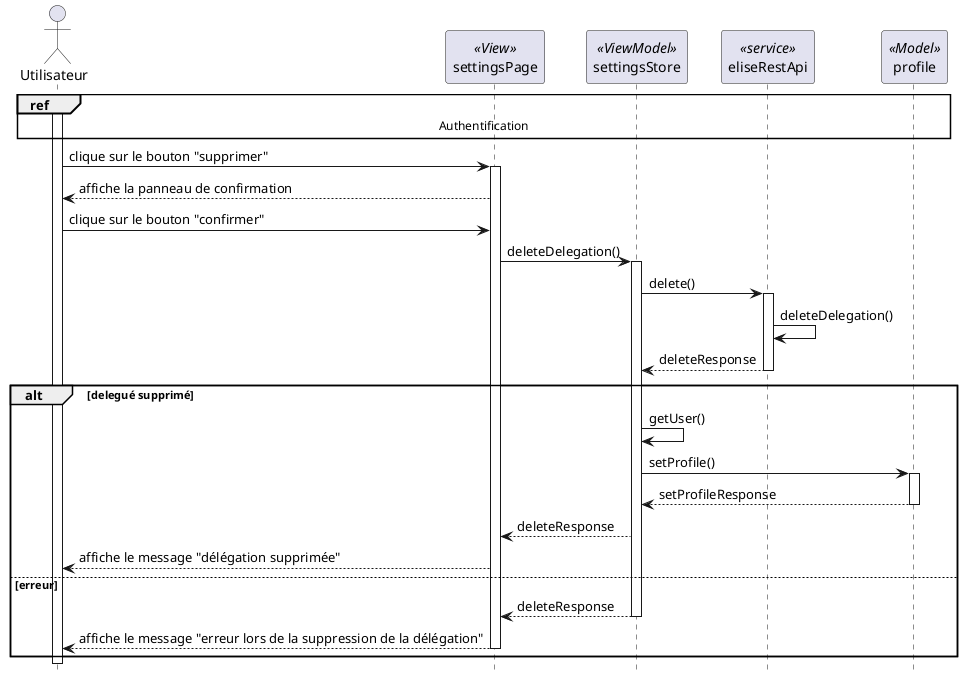 @startuml sequence_annulation_delegation

hide footbox


actor "Utilisateur" as user
participant "settingsPage" as settingsPage << View >>
participant "settingsStore" as settingsStore << ViewModel >>
participant "eliseRestApi" as eliseRestApi << service >>
participant "profile" as profile << Model >>

ref over user,settingsPage,profile,settingsStore,eliseRestApi : Authentification

activate user
user -> settingsPage : clique sur le bouton "supprimer"
activate settingsPage
settingsPage --> user : affiche la panneau de confirmation
user -> settingsPage : clique sur le bouton "confirmer"
settingsPage -> settingsStore : deleteDelegation()
activate settingsStore
settingsStore -> eliseRestApi : delete()
activate eliseRestApi
eliseRestApi -> eliseRestApi : deleteDelegation()
eliseRestApi --> settingsStore : deleteResponse
deactivate eliseRestApi
alt delegué supprimé
    settingsStore -> settingsStore : getUser()
settingsStore -> profile : setProfile()
activate profile
profile --> settingsStore : setProfileResponse
deactivate profile
settingsStore --> settingsPage : deleteResponse
settingsPage --> user : affiche le message "délégation supprimée"
else erreur
settingsStore --> settingsPage : deleteResponse
deactivate settingsStore
settingsPage --> user : affiche le message "erreur lors de la suppression de la délégation"
deactivate settingsPage
end



deactivate user
